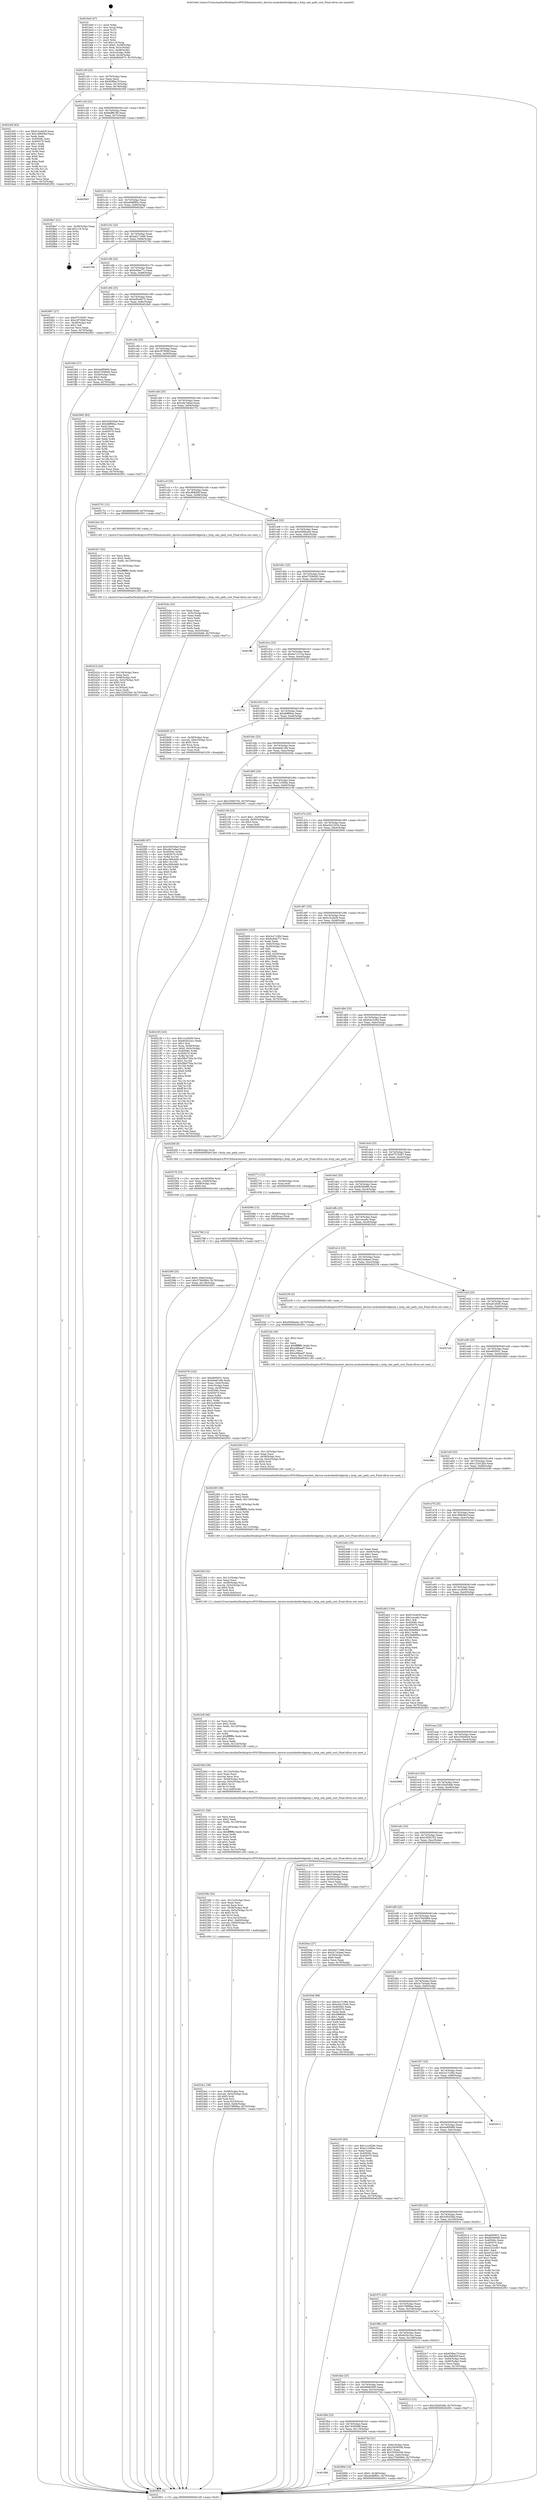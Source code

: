 digraph "0x401be0" {
  label = "0x401be0 (/mnt/c/Users/mathe/Desktop/tcc/POCII/binaries/extr_darwin-xnubsdnetbridgestp.c_bstp_calc_path_cost_Final-ollvm.out::main(0))"
  labelloc = "t"
  node[shape=record]

  Entry [label="",width=0.3,height=0.3,shape=circle,fillcolor=black,style=filled]
  "0x401c0f" [label="{
     0x401c0f [23]\l
     | [instrs]\l
     &nbsp;&nbsp;0x401c0f \<+3\>: mov -0x70(%rbp),%eax\l
     &nbsp;&nbsp;0x401c12 \<+2\>: mov %eax,%ecx\l
     &nbsp;&nbsp;0x401c14 \<+6\>: sub $0x83f9ec7f,%ecx\l
     &nbsp;&nbsp;0x401c1a \<+3\>: mov %eax,-0x74(%rbp)\l
     &nbsp;&nbsp;0x401c1d \<+3\>: mov %ecx,-0x78(%rbp)\l
     &nbsp;&nbsp;0x401c20 \<+6\>: je 000000000040245f \<main+0x87f\>\l
  }"]
  "0x40245f" [label="{
     0x40245f [83]\l
     | [instrs]\l
     &nbsp;&nbsp;0x40245f \<+5\>: mov $0xf15cdd39,%eax\l
     &nbsp;&nbsp;0x402464 \<+5\>: mov $0x189b09cf,%ecx\l
     &nbsp;&nbsp;0x402469 \<+2\>: xor %edx,%edx\l
     &nbsp;&nbsp;0x40246b \<+7\>: mov 0x40506c,%esi\l
     &nbsp;&nbsp;0x402472 \<+7\>: mov 0x405070,%edi\l
     &nbsp;&nbsp;0x402479 \<+3\>: sub $0x1,%edx\l
     &nbsp;&nbsp;0x40247c \<+3\>: mov %esi,%r8d\l
     &nbsp;&nbsp;0x40247f \<+3\>: add %edx,%r8d\l
     &nbsp;&nbsp;0x402482 \<+4\>: imul %r8d,%esi\l
     &nbsp;&nbsp;0x402486 \<+3\>: and $0x1,%esi\l
     &nbsp;&nbsp;0x402489 \<+3\>: cmp $0x0,%esi\l
     &nbsp;&nbsp;0x40248c \<+4\>: sete %r9b\l
     &nbsp;&nbsp;0x402490 \<+3\>: cmp $0xa,%edi\l
     &nbsp;&nbsp;0x402493 \<+4\>: setl %r10b\l
     &nbsp;&nbsp;0x402497 \<+3\>: mov %r9b,%r11b\l
     &nbsp;&nbsp;0x40249a \<+3\>: and %r10b,%r11b\l
     &nbsp;&nbsp;0x40249d \<+3\>: xor %r10b,%r9b\l
     &nbsp;&nbsp;0x4024a0 \<+3\>: or %r9b,%r11b\l
     &nbsp;&nbsp;0x4024a3 \<+4\>: test $0x1,%r11b\l
     &nbsp;&nbsp;0x4024a7 \<+3\>: cmovne %ecx,%eax\l
     &nbsp;&nbsp;0x4024aa \<+3\>: mov %eax,-0x70(%rbp)\l
     &nbsp;&nbsp;0x4024ad \<+5\>: jmp 0000000000402951 \<main+0xd71\>\l
  }"]
  "0x401c26" [label="{
     0x401c26 [22]\l
     | [instrs]\l
     &nbsp;&nbsp;0x401c26 \<+5\>: jmp 0000000000401c2b \<main+0x4b\>\l
     &nbsp;&nbsp;0x401c2b \<+3\>: mov -0x74(%rbp),%eax\l
     &nbsp;&nbsp;0x401c2e \<+5\>: sub $0x8aff619b,%eax\l
     &nbsp;&nbsp;0x401c33 \<+3\>: mov %eax,-0x7c(%rbp)\l
     &nbsp;&nbsp;0x401c36 \<+6\>: je 0000000000402945 \<main+0xd65\>\l
  }"]
  Exit [label="",width=0.3,height=0.3,shape=circle,fillcolor=black,style=filled,peripheries=2]
  "0x402945" [label="{
     0x402945\l
  }", style=dashed]
  "0x401c3c" [label="{
     0x401c3c [22]\l
     | [instrs]\l
     &nbsp;&nbsp;0x401c3c \<+5\>: jmp 0000000000401c41 \<main+0x61\>\l
     &nbsp;&nbsp;0x401c41 \<+3\>: mov -0x74(%rbp),%eax\l
     &nbsp;&nbsp;0x401c44 \<+5\>: sub $0xa0d6f85c,%eax\l
     &nbsp;&nbsp;0x401c49 \<+3\>: mov %eax,-0x80(%rbp)\l
     &nbsp;&nbsp;0x401c4c \<+6\>: je 00000000004028a7 \<main+0xcc7\>\l
  }"]
  "0x401fd6" [label="{
     0x401fd6\l
  }", style=dashed]
  "0x4028a7" [label="{
     0x4028a7 [21]\l
     | [instrs]\l
     &nbsp;&nbsp;0x4028a7 \<+3\>: mov -0x38(%rbp),%eax\l
     &nbsp;&nbsp;0x4028aa \<+7\>: add $0x118,%rsp\l
     &nbsp;&nbsp;0x4028b1 \<+1\>: pop %rbx\l
     &nbsp;&nbsp;0x4028b2 \<+2\>: pop %r12\l
     &nbsp;&nbsp;0x4028b4 \<+2\>: pop %r13\l
     &nbsp;&nbsp;0x4028b6 \<+2\>: pop %r14\l
     &nbsp;&nbsp;0x4028b8 \<+2\>: pop %r15\l
     &nbsp;&nbsp;0x4028ba \<+1\>: pop %rbp\l
     &nbsp;&nbsp;0x4028bb \<+1\>: ret\l
  }"]
  "0x401c52" [label="{
     0x401c52 [25]\l
     | [instrs]\l
     &nbsp;&nbsp;0x401c52 \<+5\>: jmp 0000000000401c57 \<main+0x77\>\l
     &nbsp;&nbsp;0x401c57 \<+3\>: mov -0x74(%rbp),%eax\l
     &nbsp;&nbsp;0x401c5a \<+5\>: sub $0xab271b66,%eax\l
     &nbsp;&nbsp;0x401c5f \<+6\>: mov %eax,-0x84(%rbp)\l
     &nbsp;&nbsp;0x401c65 \<+6\>: je 0000000000402794 \<main+0xbb4\>\l
  }"]
  "0x402894" [label="{
     0x402894 [19]\l
     | [instrs]\l
     &nbsp;&nbsp;0x402894 \<+7\>: movl $0x0,-0x38(%rbp)\l
     &nbsp;&nbsp;0x40289b \<+7\>: movl $0xa0d6f85c,-0x70(%rbp)\l
     &nbsp;&nbsp;0x4028a2 \<+5\>: jmp 0000000000402951 \<main+0xd71\>\l
  }"]
  "0x402794" [label="{
     0x402794\l
  }", style=dashed]
  "0x401c6b" [label="{
     0x401c6b [25]\l
     | [instrs]\l
     &nbsp;&nbsp;0x401c6b \<+5\>: jmp 0000000000401c70 \<main+0x90\>\l
     &nbsp;&nbsp;0x401c70 \<+3\>: mov -0x74(%rbp),%eax\l
     &nbsp;&nbsp;0x401c73 \<+5\>: sub $0xbc84e77c,%eax\l
     &nbsp;&nbsp;0x401c78 \<+6\>: mov %eax,-0x88(%rbp)\l
     &nbsp;&nbsp;0x401c7e \<+6\>: je 0000000000402667 \<main+0xa87\>\l
  }"]
  "0x402788" [label="{
     0x402788 [12]\l
     | [instrs]\l
     &nbsp;&nbsp;0x402788 \<+7\>: movl $0x7430958f,-0x70(%rbp)\l
     &nbsp;&nbsp;0x40278f \<+5\>: jmp 0000000000402951 \<main+0xd71\>\l
  }"]
  "0x402667" [label="{
     0x402667 [27]\l
     | [instrs]\l
     &nbsp;&nbsp;0x402667 \<+5\>: mov $0xf7576287,%eax\l
     &nbsp;&nbsp;0x40266c \<+5\>: mov $0xc5f7094f,%ecx\l
     &nbsp;&nbsp;0x402671 \<+3\>: mov -0x29(%rbp),%dl\l
     &nbsp;&nbsp;0x402674 \<+3\>: test $0x1,%dl\l
     &nbsp;&nbsp;0x402677 \<+3\>: cmovne %ecx,%eax\l
     &nbsp;&nbsp;0x40267a \<+3\>: mov %eax,-0x70(%rbp)\l
     &nbsp;&nbsp;0x40267d \<+5\>: jmp 0000000000402951 \<main+0xd71\>\l
  }"]
  "0x401c84" [label="{
     0x401c84 [25]\l
     | [instrs]\l
     &nbsp;&nbsp;0x401c84 \<+5\>: jmp 0000000000401c89 \<main+0xa9\>\l
     &nbsp;&nbsp;0x401c89 \<+3\>: mov -0x74(%rbp),%eax\l
     &nbsp;&nbsp;0x401c8c \<+5\>: sub $0xbd644675,%eax\l
     &nbsp;&nbsp;0x401c91 \<+6\>: mov %eax,-0x8c(%rbp)\l
     &nbsp;&nbsp;0x401c97 \<+6\>: je 0000000000401fe0 \<main+0x400\>\l
  }"]
  "0x401fbd" [label="{
     0x401fbd [25]\l
     | [instrs]\l
     &nbsp;&nbsp;0x401fbd \<+5\>: jmp 0000000000401fc2 \<main+0x3e2\>\l
     &nbsp;&nbsp;0x401fc2 \<+3\>: mov -0x74(%rbp),%eax\l
     &nbsp;&nbsp;0x401fc5 \<+5\>: sub $0x7430958f,%eax\l
     &nbsp;&nbsp;0x401fca \<+6\>: mov %eax,-0x110(%rbp)\l
     &nbsp;&nbsp;0x401fd0 \<+6\>: je 0000000000402894 \<main+0xcb4\>\l
  }"]
  "0x401fe0" [label="{
     0x401fe0 [27]\l
     | [instrs]\l
     &nbsp;&nbsp;0x401fe0 \<+5\>: mov $0x4e9f5866,%eax\l
     &nbsp;&nbsp;0x401fe5 \<+5\>: mov $0xd73580d5,%ecx\l
     &nbsp;&nbsp;0x401fea \<+3\>: mov -0x34(%rbp),%edx\l
     &nbsp;&nbsp;0x401fed \<+3\>: cmp $0x2,%edx\l
     &nbsp;&nbsp;0x401ff0 \<+3\>: cmovne %ecx,%eax\l
     &nbsp;&nbsp;0x401ff3 \<+3\>: mov %eax,-0x70(%rbp)\l
     &nbsp;&nbsp;0x401ff6 \<+5\>: jmp 0000000000402951 \<main+0xd71\>\l
  }"]
  "0x401c9d" [label="{
     0x401c9d [25]\l
     | [instrs]\l
     &nbsp;&nbsp;0x401c9d \<+5\>: jmp 0000000000401ca2 \<main+0xc2\>\l
     &nbsp;&nbsp;0x401ca2 \<+3\>: mov -0x74(%rbp),%eax\l
     &nbsp;&nbsp;0x401ca5 \<+5\>: sub $0xc5f7094f,%eax\l
     &nbsp;&nbsp;0x401caa \<+6\>: mov %eax,-0x90(%rbp)\l
     &nbsp;&nbsp;0x401cb0 \<+6\>: je 0000000000402682 \<main+0xaa2\>\l
  }"]
  "0x402951" [label="{
     0x402951 [5]\l
     | [instrs]\l
     &nbsp;&nbsp;0x402951 \<+5\>: jmp 0000000000401c0f \<main+0x2f\>\l
  }"]
  "0x401be0" [label="{
     0x401be0 [47]\l
     | [instrs]\l
     &nbsp;&nbsp;0x401be0 \<+1\>: push %rbp\l
     &nbsp;&nbsp;0x401be1 \<+3\>: mov %rsp,%rbp\l
     &nbsp;&nbsp;0x401be4 \<+2\>: push %r15\l
     &nbsp;&nbsp;0x401be6 \<+2\>: push %r14\l
     &nbsp;&nbsp;0x401be8 \<+2\>: push %r13\l
     &nbsp;&nbsp;0x401bea \<+2\>: push %r12\l
     &nbsp;&nbsp;0x401bec \<+1\>: push %rbx\l
     &nbsp;&nbsp;0x401bed \<+7\>: sub $0x118,%rsp\l
     &nbsp;&nbsp;0x401bf4 \<+7\>: movl $0x0,-0x38(%rbp)\l
     &nbsp;&nbsp;0x401bfb \<+3\>: mov %edi,-0x3c(%rbp)\l
     &nbsp;&nbsp;0x401bfe \<+4\>: mov %rsi,-0x48(%rbp)\l
     &nbsp;&nbsp;0x401c02 \<+3\>: mov -0x3c(%rbp),%edi\l
     &nbsp;&nbsp;0x401c05 \<+3\>: mov %edi,-0x34(%rbp)\l
     &nbsp;&nbsp;0x401c08 \<+7\>: movl $0xbd644675,-0x70(%rbp)\l
  }"]
  "0x40275d" [label="{
     0x40275d [31]\l
     | [instrs]\l
     &nbsp;&nbsp;0x40275d \<+3\>: mov -0x6c(%rbp),%eax\l
     &nbsp;&nbsp;0x402760 \<+5\>: sub $0x2593630b,%eax\l
     &nbsp;&nbsp;0x402765 \<+3\>: add $0x1,%eax\l
     &nbsp;&nbsp;0x402768 \<+5\>: add $0x2593630b,%eax\l
     &nbsp;&nbsp;0x40276d \<+3\>: mov %eax,-0x6c(%rbp)\l
     &nbsp;&nbsp;0x402770 \<+7\>: movl $0x37940994,-0x70(%rbp)\l
     &nbsp;&nbsp;0x402777 \<+5\>: jmp 0000000000402951 \<main+0xd71\>\l
  }"]
  "0x402682" [label="{
     0x402682 [83]\l
     | [instrs]\l
     &nbsp;&nbsp;0x402682 \<+5\>: mov $0x54932fad,%eax\l
     &nbsp;&nbsp;0x402687 \<+5\>: mov $0xdbff06ac,%ecx\l
     &nbsp;&nbsp;0x40268c \<+2\>: xor %edx,%edx\l
     &nbsp;&nbsp;0x40268e \<+7\>: mov 0x40506c,%esi\l
     &nbsp;&nbsp;0x402695 \<+7\>: mov 0x405070,%edi\l
     &nbsp;&nbsp;0x40269c \<+3\>: sub $0x1,%edx\l
     &nbsp;&nbsp;0x40269f \<+3\>: mov %esi,%r8d\l
     &nbsp;&nbsp;0x4026a2 \<+3\>: add %edx,%r8d\l
     &nbsp;&nbsp;0x4026a5 \<+4\>: imul %r8d,%esi\l
     &nbsp;&nbsp;0x4026a9 \<+3\>: and $0x1,%esi\l
     &nbsp;&nbsp;0x4026ac \<+3\>: cmp $0x0,%esi\l
     &nbsp;&nbsp;0x4026af \<+4\>: sete %r9b\l
     &nbsp;&nbsp;0x4026b3 \<+3\>: cmp $0xa,%edi\l
     &nbsp;&nbsp;0x4026b6 \<+4\>: setl %r10b\l
     &nbsp;&nbsp;0x4026ba \<+3\>: mov %r9b,%r11b\l
     &nbsp;&nbsp;0x4026bd \<+3\>: and %r10b,%r11b\l
     &nbsp;&nbsp;0x4026c0 \<+3\>: xor %r10b,%r9b\l
     &nbsp;&nbsp;0x4026c3 \<+3\>: or %r9b,%r11b\l
     &nbsp;&nbsp;0x4026c6 \<+4\>: test $0x1,%r11b\l
     &nbsp;&nbsp;0x4026ca \<+3\>: cmovne %ecx,%eax\l
     &nbsp;&nbsp;0x4026cd \<+3\>: mov %eax,-0x70(%rbp)\l
     &nbsp;&nbsp;0x4026d0 \<+5\>: jmp 0000000000402951 \<main+0xd71\>\l
  }"]
  "0x401cb6" [label="{
     0x401cb6 [25]\l
     | [instrs]\l
     &nbsp;&nbsp;0x401cb6 \<+5\>: jmp 0000000000401cbb \<main+0xdb\>\l
     &nbsp;&nbsp;0x401cbb \<+3\>: mov -0x74(%rbp),%eax\l
     &nbsp;&nbsp;0x401cbe \<+5\>: sub $0xc6e7a6ad,%eax\l
     &nbsp;&nbsp;0x401cc3 \<+6\>: mov %eax,-0x94(%rbp)\l
     &nbsp;&nbsp;0x401cc9 \<+6\>: je 0000000000402751 \<main+0xb71\>\l
  }"]
  "0x4026f0" [label="{
     0x4026f0 [97]\l
     | [instrs]\l
     &nbsp;&nbsp;0x4026f0 \<+5\>: mov $0x54932fad,%edx\l
     &nbsp;&nbsp;0x4026f5 \<+5\>: mov $0xc6e7a6ad,%esi\l
     &nbsp;&nbsp;0x4026fa \<+8\>: mov 0x40506c,%r8d\l
     &nbsp;&nbsp;0x402702 \<+8\>: mov 0x405070,%r9d\l
     &nbsp;&nbsp;0x40270a \<+3\>: mov %r8d,%r10d\l
     &nbsp;&nbsp;0x40270d \<+7\>: sub $0xc380cb60,%r10d\l
     &nbsp;&nbsp;0x402714 \<+4\>: sub $0x1,%r10d\l
     &nbsp;&nbsp;0x402718 \<+7\>: add $0xc380cb60,%r10d\l
     &nbsp;&nbsp;0x40271f \<+4\>: imul %r10d,%r8d\l
     &nbsp;&nbsp;0x402723 \<+4\>: and $0x1,%r8d\l
     &nbsp;&nbsp;0x402727 \<+4\>: cmp $0x0,%r8d\l
     &nbsp;&nbsp;0x40272b \<+4\>: sete %r11b\l
     &nbsp;&nbsp;0x40272f \<+4\>: cmp $0xa,%r9d\l
     &nbsp;&nbsp;0x402733 \<+3\>: setl %bl\l
     &nbsp;&nbsp;0x402736 \<+3\>: mov %r11b,%r14b\l
     &nbsp;&nbsp;0x402739 \<+3\>: and %bl,%r14b\l
     &nbsp;&nbsp;0x40273c \<+3\>: xor %bl,%r11b\l
     &nbsp;&nbsp;0x40273f \<+3\>: or %r11b,%r14b\l
     &nbsp;&nbsp;0x402742 \<+4\>: test $0x1,%r14b\l
     &nbsp;&nbsp;0x402746 \<+3\>: cmovne %esi,%edx\l
     &nbsp;&nbsp;0x402749 \<+3\>: mov %edx,-0x70(%rbp)\l
     &nbsp;&nbsp;0x40274c \<+5\>: jmp 0000000000402951 \<main+0xd71\>\l
  }"]
  "0x402751" [label="{
     0x402751 [12]\l
     | [instrs]\l
     &nbsp;&nbsp;0x402751 \<+7\>: movl $0x68d9cb95,-0x70(%rbp)\l
     &nbsp;&nbsp;0x402758 \<+5\>: jmp 0000000000402951 \<main+0xd71\>\l
  }"]
  "0x401ccf" [label="{
     0x401ccf [25]\l
     | [instrs]\l
     &nbsp;&nbsp;0x401ccf \<+5\>: jmp 0000000000401cd4 \<main+0xf4\>\l
     &nbsp;&nbsp;0x401cd4 \<+3\>: mov -0x74(%rbp),%eax\l
     &nbsp;&nbsp;0x401cd7 \<+5\>: sub $0xcfbfb85f,%eax\l
     &nbsp;&nbsp;0x401cdc \<+6\>: mov %eax,-0x98(%rbp)\l
     &nbsp;&nbsp;0x401ce2 \<+6\>: je 00000000004023e2 \<main+0x802\>\l
  }"]
  "0x40258f" [label="{
     0x40258f [25]\l
     | [instrs]\l
     &nbsp;&nbsp;0x40258f \<+7\>: movl $0x0,-0x6c(%rbp)\l
     &nbsp;&nbsp;0x402596 \<+7\>: movl $0x37940994,-0x70(%rbp)\l
     &nbsp;&nbsp;0x40259d \<+6\>: mov %eax,-0x138(%rbp)\l
     &nbsp;&nbsp;0x4025a3 \<+5\>: jmp 0000000000402951 \<main+0xd71\>\l
  }"]
  "0x4023e2" [label="{
     0x4023e2 [5]\l
     | [instrs]\l
     &nbsp;&nbsp;0x4023e2 \<+5\>: call 0000000000401160 \<next_i\>\l
     | [calls]\l
     &nbsp;&nbsp;0x401160 \{1\} (/mnt/c/Users/mathe/Desktop/tcc/POCII/binaries/extr_darwin-xnubsdnetbridgestp.c_bstp_calc_path_cost_Final-ollvm.out::next_i)\l
  }"]
  "0x401ce8" [label="{
     0x401ce8 [25]\l
     | [instrs]\l
     &nbsp;&nbsp;0x401ce8 \<+5\>: jmp 0000000000401ced \<main+0x10d\>\l
     &nbsp;&nbsp;0x401ced \<+3\>: mov -0x74(%rbp),%eax\l
     &nbsp;&nbsp;0x401cf0 \<+5\>: sub $0xd566ba4d,%eax\l
     &nbsp;&nbsp;0x401cf5 \<+6\>: mov %eax,-0x9c(%rbp)\l
     &nbsp;&nbsp;0x401cfb \<+6\>: je 000000000040254e \<main+0x96e\>\l
  }"]
  "0x402578" [label="{
     0x402578 [23]\l
     | [instrs]\l
     &nbsp;&nbsp;0x402578 \<+10\>: movabs $0x4030b6,%rdi\l
     &nbsp;&nbsp;0x402582 \<+3\>: mov %eax,-0x68(%rbp)\l
     &nbsp;&nbsp;0x402585 \<+3\>: mov -0x68(%rbp),%esi\l
     &nbsp;&nbsp;0x402588 \<+2\>: mov $0x0,%al\l
     &nbsp;&nbsp;0x40258a \<+5\>: call 0000000000401040 \<printf@plt\>\l
     | [calls]\l
     &nbsp;&nbsp;0x401040 \{1\} (unknown)\l
  }"]
  "0x40254e" [label="{
     0x40254e [33]\l
     | [instrs]\l
     &nbsp;&nbsp;0x40254e \<+2\>: xor %eax,%eax\l
     &nbsp;&nbsp;0x402550 \<+3\>: mov -0x5c(%rbp),%ecx\l
     &nbsp;&nbsp;0x402553 \<+2\>: mov %eax,%edx\l
     &nbsp;&nbsp;0x402555 \<+2\>: sub %ecx,%edx\l
     &nbsp;&nbsp;0x402557 \<+2\>: mov %eax,%ecx\l
     &nbsp;&nbsp;0x402559 \<+3\>: sub $0x1,%ecx\l
     &nbsp;&nbsp;0x40255c \<+2\>: add %ecx,%edx\l
     &nbsp;&nbsp;0x40255e \<+2\>: sub %edx,%eax\l
     &nbsp;&nbsp;0x402560 \<+3\>: mov %eax,-0x5c(%rbp)\l
     &nbsp;&nbsp;0x402563 \<+7\>: movl $0x32bd5ddb,-0x70(%rbp)\l
     &nbsp;&nbsp;0x40256a \<+5\>: jmp 0000000000402951 \<main+0xd71\>\l
  }"]
  "0x401d01" [label="{
     0x401d01 [25]\l
     | [instrs]\l
     &nbsp;&nbsp;0x401d01 \<+5\>: jmp 0000000000401d06 \<main+0x126\>\l
     &nbsp;&nbsp;0x401d06 \<+3\>: mov -0x74(%rbp),%eax\l
     &nbsp;&nbsp;0x401d09 \<+5\>: sub $0xd73580d5,%eax\l
     &nbsp;&nbsp;0x401d0e \<+6\>: mov %eax,-0xa0(%rbp)\l
     &nbsp;&nbsp;0x401d14 \<+6\>: je 0000000000401ffb \<main+0x41b\>\l
  }"]
  "0x40241b" [label="{
     0x40241b [43]\l
     | [instrs]\l
     &nbsp;&nbsp;0x40241b \<+6\>: mov -0x134(%rbp),%ecx\l
     &nbsp;&nbsp;0x402421 \<+3\>: imul %eax,%ecx\l
     &nbsp;&nbsp;0x402424 \<+4\>: mov -0x58(%rbp),%r8\l
     &nbsp;&nbsp;0x402428 \<+4\>: movslq -0x5c(%rbp),%r9\l
     &nbsp;&nbsp;0x40242c \<+4\>: shl $0x5,%r9\l
     &nbsp;&nbsp;0x402430 \<+3\>: add %r9,%r8\l
     &nbsp;&nbsp;0x402433 \<+4\>: mov 0x18(%r8),%r8\l
     &nbsp;&nbsp;0x402437 \<+3\>: mov %ecx,(%r8)\l
     &nbsp;&nbsp;0x40243a \<+7\>: movl $0x122022b0,-0x70(%rbp)\l
     &nbsp;&nbsp;0x402441 \<+5\>: jmp 0000000000402951 \<main+0xd71\>\l
  }"]
  "0x401ffb" [label="{
     0x401ffb\l
  }", style=dashed]
  "0x401d1a" [label="{
     0x401d1a [25]\l
     | [instrs]\l
     &nbsp;&nbsp;0x401d1a \<+5\>: jmp 0000000000401d1f \<main+0x13f\>\l
     &nbsp;&nbsp;0x401d1f \<+3\>: mov -0x74(%rbp),%eax\l
     &nbsp;&nbsp;0x401d22 \<+5\>: sub $0xda71313a,%eax\l
     &nbsp;&nbsp;0x401d27 \<+6\>: mov %eax,-0xa4(%rbp)\l
     &nbsp;&nbsp;0x401d2d \<+6\>: je 00000000004027f3 \<main+0xc13\>\l
  }"]
  "0x4023e7" [label="{
     0x4023e7 [52]\l
     | [instrs]\l
     &nbsp;&nbsp;0x4023e7 \<+2\>: xor %ecx,%ecx\l
     &nbsp;&nbsp;0x4023e9 \<+5\>: mov $0x2,%edx\l
     &nbsp;&nbsp;0x4023ee \<+6\>: mov %edx,-0x130(%rbp)\l
     &nbsp;&nbsp;0x4023f4 \<+1\>: cltd\l
     &nbsp;&nbsp;0x4023f5 \<+6\>: mov -0x130(%rbp),%esi\l
     &nbsp;&nbsp;0x4023fb \<+2\>: idiv %esi\l
     &nbsp;&nbsp;0x4023fd \<+6\>: imul $0xfffffffe,%edx,%edx\l
     &nbsp;&nbsp;0x402403 \<+2\>: mov %ecx,%edi\l
     &nbsp;&nbsp;0x402405 \<+2\>: sub %edx,%edi\l
     &nbsp;&nbsp;0x402407 \<+2\>: mov %ecx,%edx\l
     &nbsp;&nbsp;0x402409 \<+3\>: sub $0x1,%edx\l
     &nbsp;&nbsp;0x40240c \<+2\>: add %edx,%edi\l
     &nbsp;&nbsp;0x40240e \<+2\>: sub %edi,%ecx\l
     &nbsp;&nbsp;0x402410 \<+6\>: mov %ecx,-0x134(%rbp)\l
     &nbsp;&nbsp;0x402416 \<+5\>: call 0000000000401160 \<next_i\>\l
     | [calls]\l
     &nbsp;&nbsp;0x401160 \{1\} (/mnt/c/Users/mathe/Desktop/tcc/POCII/binaries/extr_darwin-xnubsdnetbridgestp.c_bstp_calc_path_cost_Final-ollvm.out::next_i)\l
  }"]
  "0x4027f3" [label="{
     0x4027f3\l
  }", style=dashed]
  "0x401d33" [label="{
     0x401d33 [25]\l
     | [instrs]\l
     &nbsp;&nbsp;0x401d33 \<+5\>: jmp 0000000000401d38 \<main+0x158\>\l
     &nbsp;&nbsp;0x401d38 \<+3\>: mov -0x74(%rbp),%eax\l
     &nbsp;&nbsp;0x401d3b \<+5\>: sub $0xdbff06ac,%eax\l
     &nbsp;&nbsp;0x401d40 \<+6\>: mov %eax,-0xa8(%rbp)\l
     &nbsp;&nbsp;0x401d46 \<+6\>: je 00000000004026d5 \<main+0xaf5\>\l
  }"]
  "0x4023a1" [label="{
     0x4023a1 [38]\l
     | [instrs]\l
     &nbsp;&nbsp;0x4023a1 \<+4\>: mov -0x58(%rbp),%rsi\l
     &nbsp;&nbsp;0x4023a5 \<+4\>: movslq -0x5c(%rbp),%rdi\l
     &nbsp;&nbsp;0x4023a9 \<+4\>: shl $0x5,%rdi\l
     &nbsp;&nbsp;0x4023ad \<+3\>: add %rdi,%rsi\l
     &nbsp;&nbsp;0x4023b0 \<+4\>: mov %rax,0x18(%rsi)\l
     &nbsp;&nbsp;0x4023b4 \<+7\>: movl $0x0,-0x64(%rbp)\l
     &nbsp;&nbsp;0x4023bb \<+7\>: movl $0x578f99ba,-0x70(%rbp)\l
     &nbsp;&nbsp;0x4023c2 \<+5\>: jmp 0000000000402951 \<main+0xd71\>\l
  }"]
  "0x4026d5" [label="{
     0x4026d5 [27]\l
     | [instrs]\l
     &nbsp;&nbsp;0x4026d5 \<+4\>: mov -0x58(%rbp),%rax\l
     &nbsp;&nbsp;0x4026d9 \<+4\>: movslq -0x6c(%rbp),%rcx\l
     &nbsp;&nbsp;0x4026dd \<+4\>: shl $0x5,%rcx\l
     &nbsp;&nbsp;0x4026e1 \<+3\>: add %rcx,%rax\l
     &nbsp;&nbsp;0x4026e4 \<+4\>: mov 0x18(%rax),%rax\l
     &nbsp;&nbsp;0x4026e8 \<+3\>: mov %rax,%rdi\l
     &nbsp;&nbsp;0x4026eb \<+5\>: call 0000000000401030 \<free@plt\>\l
     | [calls]\l
     &nbsp;&nbsp;0x401030 \{1\} (unknown)\l
  }"]
  "0x401d4c" [label="{
     0x401d4c [25]\l
     | [instrs]\l
     &nbsp;&nbsp;0x401d4c \<+5\>: jmp 0000000000401d51 \<main+0x171\>\l
     &nbsp;&nbsp;0x401d51 \<+3\>: mov -0x74(%rbp),%eax\l
     &nbsp;&nbsp;0x401d54 \<+5\>: sub $0xdeb814fe,%eax\l
     &nbsp;&nbsp;0x401d59 \<+6\>: mov %eax,-0xac(%rbp)\l
     &nbsp;&nbsp;0x401d5f \<+6\>: je 00000000004020de \<main+0x4fe\>\l
  }"]
  "0x40236b" [label="{
     0x40236b [54]\l
     | [instrs]\l
     &nbsp;&nbsp;0x40236b \<+6\>: mov -0x12c(%rbp),%ecx\l
     &nbsp;&nbsp;0x402371 \<+3\>: imul %eax,%ecx\l
     &nbsp;&nbsp;0x402374 \<+3\>: movslq %ecx,%rsi\l
     &nbsp;&nbsp;0x402377 \<+4\>: mov -0x58(%rbp),%rdi\l
     &nbsp;&nbsp;0x40237b \<+4\>: movslq -0x5c(%rbp),%r10\l
     &nbsp;&nbsp;0x40237f \<+4\>: shl $0x5,%r10\l
     &nbsp;&nbsp;0x402383 \<+3\>: add %r10,%rdi\l
     &nbsp;&nbsp;0x402386 \<+4\>: mov %rsi,0x10(%rdi)\l
     &nbsp;&nbsp;0x40238a \<+7\>: movl $0x1,-0x60(%rbp)\l
     &nbsp;&nbsp;0x402391 \<+4\>: movslq -0x60(%rbp),%rsi\l
     &nbsp;&nbsp;0x402395 \<+4\>: shl $0x2,%rsi\l
     &nbsp;&nbsp;0x402399 \<+3\>: mov %rsi,%rdi\l
     &nbsp;&nbsp;0x40239c \<+5\>: call 0000000000401050 \<malloc@plt\>\l
     | [calls]\l
     &nbsp;&nbsp;0x401050 \{1\} (unknown)\l
  }"]
  "0x4020de" [label="{
     0x4020de [12]\l
     | [instrs]\l
     &nbsp;&nbsp;0x4020de \<+7\>: movl $0x33092762,-0x70(%rbp)\l
     &nbsp;&nbsp;0x4020e5 \<+5\>: jmp 0000000000402951 \<main+0xd71\>\l
  }"]
  "0x401d65" [label="{
     0x401d65 [25]\l
     | [instrs]\l
     &nbsp;&nbsp;0x401d65 \<+5\>: jmp 0000000000401d6a \<main+0x18a\>\l
     &nbsp;&nbsp;0x401d6a \<+3\>: mov -0x74(%rbp),%eax\l
     &nbsp;&nbsp;0x401d6d \<+5\>: sub $0xe1100f4e,%eax\l
     &nbsp;&nbsp;0x401d72 \<+6\>: mov %eax,-0xb0(%rbp)\l
     &nbsp;&nbsp;0x401d78 \<+6\>: je 0000000000402158 \<main+0x578\>\l
  }"]
  "0x402331" [label="{
     0x402331 [58]\l
     | [instrs]\l
     &nbsp;&nbsp;0x402331 \<+2\>: xor %ecx,%ecx\l
     &nbsp;&nbsp;0x402333 \<+5\>: mov $0x2,%edx\l
     &nbsp;&nbsp;0x402338 \<+6\>: mov %edx,-0x128(%rbp)\l
     &nbsp;&nbsp;0x40233e \<+1\>: cltd\l
     &nbsp;&nbsp;0x40233f \<+7\>: mov -0x128(%rbp),%r8d\l
     &nbsp;&nbsp;0x402346 \<+3\>: idiv %r8d\l
     &nbsp;&nbsp;0x402349 \<+6\>: imul $0xfffffffe,%edx,%edx\l
     &nbsp;&nbsp;0x40234f \<+3\>: mov %ecx,%r9d\l
     &nbsp;&nbsp;0x402352 \<+3\>: sub %edx,%r9d\l
     &nbsp;&nbsp;0x402355 \<+2\>: mov %ecx,%edx\l
     &nbsp;&nbsp;0x402357 \<+3\>: sub $0x1,%edx\l
     &nbsp;&nbsp;0x40235a \<+3\>: add %edx,%r9d\l
     &nbsp;&nbsp;0x40235d \<+3\>: sub %r9d,%ecx\l
     &nbsp;&nbsp;0x402360 \<+6\>: mov %ecx,-0x12c(%rbp)\l
     &nbsp;&nbsp;0x402366 \<+5\>: call 0000000000401160 \<next_i\>\l
     | [calls]\l
     &nbsp;&nbsp;0x401160 \{1\} (/mnt/c/Users/mathe/Desktop/tcc/POCII/binaries/extr_darwin-xnubsdnetbridgestp.c_bstp_calc_path_cost_Final-ollvm.out::next_i)\l
  }"]
  "0x402158" [label="{
     0x402158 [23]\l
     | [instrs]\l
     &nbsp;&nbsp;0x402158 \<+7\>: movl $0x1,-0x50(%rbp)\l
     &nbsp;&nbsp;0x40215f \<+4\>: movslq -0x50(%rbp),%rax\l
     &nbsp;&nbsp;0x402163 \<+4\>: shl $0x5,%rax\l
     &nbsp;&nbsp;0x402167 \<+3\>: mov %rax,%rdi\l
     &nbsp;&nbsp;0x40216a \<+5\>: call 0000000000401050 \<malloc@plt\>\l
     | [calls]\l
     &nbsp;&nbsp;0x401050 \{1\} (unknown)\l
  }"]
  "0x401d7e" [label="{
     0x401d7e [25]\l
     | [instrs]\l
     &nbsp;&nbsp;0x401d7e \<+5\>: jmp 0000000000401d83 \<main+0x1a3\>\l
     &nbsp;&nbsp;0x401d83 \<+3\>: mov -0x74(%rbp),%eax\l
     &nbsp;&nbsp;0x401d86 \<+5\>: sub $0xe5d12034,%eax\l
     &nbsp;&nbsp;0x401d8b \<+6\>: mov %eax,-0xb4(%rbp)\l
     &nbsp;&nbsp;0x401d91 \<+6\>: je 0000000000402600 \<main+0xa20\>\l
  }"]
  "0x40230d" [label="{
     0x40230d [36]\l
     | [instrs]\l
     &nbsp;&nbsp;0x40230d \<+6\>: mov -0x124(%rbp),%ecx\l
     &nbsp;&nbsp;0x402313 \<+3\>: imul %eax,%ecx\l
     &nbsp;&nbsp;0x402316 \<+3\>: movslq %ecx,%rsi\l
     &nbsp;&nbsp;0x402319 \<+4\>: mov -0x58(%rbp),%rdi\l
     &nbsp;&nbsp;0x40231d \<+4\>: movslq -0x5c(%rbp),%r10\l
     &nbsp;&nbsp;0x402321 \<+4\>: shl $0x5,%r10\l
     &nbsp;&nbsp;0x402325 \<+3\>: add %r10,%rdi\l
     &nbsp;&nbsp;0x402328 \<+4\>: mov %rsi,0x8(%rdi)\l
     &nbsp;&nbsp;0x40232c \<+5\>: call 0000000000401160 \<next_i\>\l
     | [calls]\l
     &nbsp;&nbsp;0x401160 \{1\} (/mnt/c/Users/mathe/Desktop/tcc/POCII/binaries/extr_darwin-xnubsdnetbridgestp.c_bstp_calc_path_cost_Final-ollvm.out::next_i)\l
  }"]
  "0x402600" [label="{
     0x402600 [103]\l
     | [instrs]\l
     &nbsp;&nbsp;0x402600 \<+5\>: mov $0x3cc7c384,%eax\l
     &nbsp;&nbsp;0x402605 \<+5\>: mov $0xbc84e77c,%ecx\l
     &nbsp;&nbsp;0x40260a \<+2\>: xor %edx,%edx\l
     &nbsp;&nbsp;0x40260c \<+3\>: mov -0x6c(%rbp),%esi\l
     &nbsp;&nbsp;0x40260f \<+3\>: cmp -0x50(%rbp),%esi\l
     &nbsp;&nbsp;0x402612 \<+4\>: setl %dil\l
     &nbsp;&nbsp;0x402616 \<+4\>: and $0x1,%dil\l
     &nbsp;&nbsp;0x40261a \<+4\>: mov %dil,-0x29(%rbp)\l
     &nbsp;&nbsp;0x40261e \<+7\>: mov 0x40506c,%esi\l
     &nbsp;&nbsp;0x402625 \<+8\>: mov 0x405070,%r8d\l
     &nbsp;&nbsp;0x40262d \<+3\>: sub $0x1,%edx\l
     &nbsp;&nbsp;0x402630 \<+3\>: mov %esi,%r9d\l
     &nbsp;&nbsp;0x402633 \<+3\>: add %edx,%r9d\l
     &nbsp;&nbsp;0x402636 \<+4\>: imul %r9d,%esi\l
     &nbsp;&nbsp;0x40263a \<+3\>: and $0x1,%esi\l
     &nbsp;&nbsp;0x40263d \<+3\>: cmp $0x0,%esi\l
     &nbsp;&nbsp;0x402640 \<+4\>: sete %dil\l
     &nbsp;&nbsp;0x402644 \<+4\>: cmp $0xa,%r8d\l
     &nbsp;&nbsp;0x402648 \<+4\>: setl %r10b\l
     &nbsp;&nbsp;0x40264c \<+3\>: mov %dil,%r11b\l
     &nbsp;&nbsp;0x40264f \<+3\>: and %r10b,%r11b\l
     &nbsp;&nbsp;0x402652 \<+3\>: xor %r10b,%dil\l
     &nbsp;&nbsp;0x402655 \<+3\>: or %dil,%r11b\l
     &nbsp;&nbsp;0x402658 \<+4\>: test $0x1,%r11b\l
     &nbsp;&nbsp;0x40265c \<+3\>: cmovne %ecx,%eax\l
     &nbsp;&nbsp;0x40265f \<+3\>: mov %eax,-0x70(%rbp)\l
     &nbsp;&nbsp;0x402662 \<+5\>: jmp 0000000000402951 \<main+0xd71\>\l
  }"]
  "0x401d97" [label="{
     0x401d97 [25]\l
     | [instrs]\l
     &nbsp;&nbsp;0x401d97 \<+5\>: jmp 0000000000401d9c \<main+0x1bc\>\l
     &nbsp;&nbsp;0x401d9c \<+3\>: mov -0x74(%rbp),%eax\l
     &nbsp;&nbsp;0x401d9f \<+5\>: sub $0xf15cdd39,%eax\l
     &nbsp;&nbsp;0x401da4 \<+6\>: mov %eax,-0xb8(%rbp)\l
     &nbsp;&nbsp;0x401daa \<+6\>: je 0000000000402906 \<main+0xd26\>\l
  }"]
  "0x4022df" [label="{
     0x4022df [46]\l
     | [instrs]\l
     &nbsp;&nbsp;0x4022df \<+2\>: xor %ecx,%ecx\l
     &nbsp;&nbsp;0x4022e1 \<+5\>: mov $0x2,%edx\l
     &nbsp;&nbsp;0x4022e6 \<+6\>: mov %edx,-0x120(%rbp)\l
     &nbsp;&nbsp;0x4022ec \<+1\>: cltd\l
     &nbsp;&nbsp;0x4022ed \<+7\>: mov -0x120(%rbp),%r8d\l
     &nbsp;&nbsp;0x4022f4 \<+3\>: idiv %r8d\l
     &nbsp;&nbsp;0x4022f7 \<+6\>: imul $0xfffffffe,%edx,%edx\l
     &nbsp;&nbsp;0x4022fd \<+3\>: sub $0x1,%ecx\l
     &nbsp;&nbsp;0x402300 \<+2\>: sub %ecx,%edx\l
     &nbsp;&nbsp;0x402302 \<+6\>: mov %edx,-0x124(%rbp)\l
     &nbsp;&nbsp;0x402308 \<+5\>: call 0000000000401160 \<next_i\>\l
     | [calls]\l
     &nbsp;&nbsp;0x401160 \{1\} (/mnt/c/Users/mathe/Desktop/tcc/POCII/binaries/extr_darwin-xnubsdnetbridgestp.c_bstp_calc_path_cost_Final-ollvm.out::next_i)\l
  }"]
  "0x402906" [label="{
     0x402906\l
  }", style=dashed]
  "0x401db0" [label="{
     0x401db0 [25]\l
     | [instrs]\l
     &nbsp;&nbsp;0x401db0 \<+5\>: jmp 0000000000401db5 \<main+0x1d5\>\l
     &nbsp;&nbsp;0x401db5 \<+3\>: mov -0x74(%rbp),%eax\l
     &nbsp;&nbsp;0x401db8 \<+5\>: sub $0xf24c526d,%eax\l
     &nbsp;&nbsp;0x401dbd \<+6\>: mov %eax,-0xbc(%rbp)\l
     &nbsp;&nbsp;0x401dc3 \<+6\>: je 000000000040256f \<main+0x98f\>\l
  }"]
  "0x4022bf" [label="{
     0x4022bf [32]\l
     | [instrs]\l
     &nbsp;&nbsp;0x4022bf \<+6\>: mov -0x11c(%rbp),%ecx\l
     &nbsp;&nbsp;0x4022c5 \<+3\>: imul %eax,%ecx\l
     &nbsp;&nbsp;0x4022c8 \<+4\>: mov -0x58(%rbp),%rsi\l
     &nbsp;&nbsp;0x4022cc \<+4\>: movslq -0x5c(%rbp),%rdi\l
     &nbsp;&nbsp;0x4022d0 \<+4\>: shl $0x5,%rdi\l
     &nbsp;&nbsp;0x4022d4 \<+3\>: add %rdi,%rsi\l
     &nbsp;&nbsp;0x4022d7 \<+3\>: mov %ecx,0x4(%rsi)\l
     &nbsp;&nbsp;0x4022da \<+5\>: call 0000000000401160 \<next_i\>\l
     | [calls]\l
     &nbsp;&nbsp;0x401160 \{1\} (/mnt/c/Users/mathe/Desktop/tcc/POCII/binaries/extr_darwin-xnubsdnetbridgestp.c_bstp_calc_path_cost_Final-ollvm.out::next_i)\l
  }"]
  "0x40256f" [label="{
     0x40256f [9]\l
     | [instrs]\l
     &nbsp;&nbsp;0x40256f \<+4\>: mov -0x58(%rbp),%rdi\l
     &nbsp;&nbsp;0x402573 \<+5\>: call 00000000004013b0 \<bstp_calc_path_cost\>\l
     | [calls]\l
     &nbsp;&nbsp;0x4013b0 \{1\} (/mnt/c/Users/mathe/Desktop/tcc/POCII/binaries/extr_darwin-xnubsdnetbridgestp.c_bstp_calc_path_cost_Final-ollvm.out::bstp_calc_path_cost)\l
  }"]
  "0x401dc9" [label="{
     0x401dc9 [25]\l
     | [instrs]\l
     &nbsp;&nbsp;0x401dc9 \<+5\>: jmp 0000000000401dce \<main+0x1ee\>\l
     &nbsp;&nbsp;0x401dce \<+3\>: mov -0x74(%rbp),%eax\l
     &nbsp;&nbsp;0x401dd1 \<+5\>: sub $0xf7576287,%eax\l
     &nbsp;&nbsp;0x401dd6 \<+6\>: mov %eax,-0xc0(%rbp)\l
     &nbsp;&nbsp;0x401ddc \<+6\>: je 000000000040277c \<main+0xb9c\>\l
  }"]
  "0x402285" [label="{
     0x402285 [58]\l
     | [instrs]\l
     &nbsp;&nbsp;0x402285 \<+2\>: xor %ecx,%ecx\l
     &nbsp;&nbsp;0x402287 \<+5\>: mov $0x2,%edx\l
     &nbsp;&nbsp;0x40228c \<+6\>: mov %edx,-0x118(%rbp)\l
     &nbsp;&nbsp;0x402292 \<+1\>: cltd\l
     &nbsp;&nbsp;0x402293 \<+7\>: mov -0x118(%rbp),%r8d\l
     &nbsp;&nbsp;0x40229a \<+3\>: idiv %r8d\l
     &nbsp;&nbsp;0x40229d \<+6\>: imul $0xfffffffe,%edx,%edx\l
     &nbsp;&nbsp;0x4022a3 \<+3\>: mov %ecx,%r9d\l
     &nbsp;&nbsp;0x4022a6 \<+3\>: sub %edx,%r9d\l
     &nbsp;&nbsp;0x4022a9 \<+2\>: mov %ecx,%edx\l
     &nbsp;&nbsp;0x4022ab \<+3\>: sub $0x1,%edx\l
     &nbsp;&nbsp;0x4022ae \<+3\>: add %edx,%r9d\l
     &nbsp;&nbsp;0x4022b1 \<+3\>: sub %r9d,%ecx\l
     &nbsp;&nbsp;0x4022b4 \<+6\>: mov %ecx,-0x11c(%rbp)\l
     &nbsp;&nbsp;0x4022ba \<+5\>: call 0000000000401160 \<next_i\>\l
     | [calls]\l
     &nbsp;&nbsp;0x401160 \{1\} (/mnt/c/Users/mathe/Desktop/tcc/POCII/binaries/extr_darwin-xnubsdnetbridgestp.c_bstp_calc_path_cost_Final-ollvm.out::next_i)\l
  }"]
  "0x40277c" [label="{
     0x40277c [12]\l
     | [instrs]\l
     &nbsp;&nbsp;0x40277c \<+4\>: mov -0x58(%rbp),%rax\l
     &nbsp;&nbsp;0x402780 \<+3\>: mov %rax,%rdi\l
     &nbsp;&nbsp;0x402783 \<+5\>: call 0000000000401030 \<free@plt\>\l
     | [calls]\l
     &nbsp;&nbsp;0x401030 \{1\} (unknown)\l
  }"]
  "0x401de2" [label="{
     0x401de2 [25]\l
     | [instrs]\l
     &nbsp;&nbsp;0x401de2 \<+5\>: jmp 0000000000401de7 \<main+0x207\>\l
     &nbsp;&nbsp;0x401de7 \<+3\>: mov -0x74(%rbp),%eax\l
     &nbsp;&nbsp;0x401dea \<+5\>: sub $0xfb594fd6,%eax\l
     &nbsp;&nbsp;0x401def \<+6\>: mov %eax,-0xc4(%rbp)\l
     &nbsp;&nbsp;0x401df5 \<+6\>: je 000000000040206b \<main+0x48b\>\l
  }"]
  "0x402266" [label="{
     0x402266 [31]\l
     | [instrs]\l
     &nbsp;&nbsp;0x402266 \<+6\>: mov -0x114(%rbp),%ecx\l
     &nbsp;&nbsp;0x40226c \<+3\>: imul %eax,%ecx\l
     &nbsp;&nbsp;0x40226f \<+4\>: mov -0x58(%rbp),%rsi\l
     &nbsp;&nbsp;0x402273 \<+4\>: movslq -0x5c(%rbp),%rdi\l
     &nbsp;&nbsp;0x402277 \<+4\>: shl $0x5,%rdi\l
     &nbsp;&nbsp;0x40227b \<+3\>: add %rdi,%rsi\l
     &nbsp;&nbsp;0x40227e \<+2\>: mov %ecx,(%rsi)\l
     &nbsp;&nbsp;0x402280 \<+5\>: call 0000000000401160 \<next_i\>\l
     | [calls]\l
     &nbsp;&nbsp;0x401160 \{1\} (/mnt/c/Users/mathe/Desktop/tcc/POCII/binaries/extr_darwin-xnubsdnetbridgestp.c_bstp_calc_path_cost_Final-ollvm.out::next_i)\l
  }"]
  "0x40206b" [label="{
     0x40206b [13]\l
     | [instrs]\l
     &nbsp;&nbsp;0x40206b \<+4\>: mov -0x48(%rbp),%rax\l
     &nbsp;&nbsp;0x40206f \<+4\>: mov 0x8(%rax),%rdi\l
     &nbsp;&nbsp;0x402073 \<+5\>: call 0000000000401060 \<atoi@plt\>\l
     | [calls]\l
     &nbsp;&nbsp;0x401060 \{1\} (unknown)\l
  }"]
  "0x401dfb" [label="{
     0x401dfb [25]\l
     | [instrs]\l
     &nbsp;&nbsp;0x401dfb \<+5\>: jmp 0000000000401e00 \<main+0x220\>\l
     &nbsp;&nbsp;0x401e00 \<+3\>: mov -0x74(%rbp),%eax\l
     &nbsp;&nbsp;0x401e03 \<+5\>: sub $0x1ceca6c,%eax\l
     &nbsp;&nbsp;0x401e08 \<+6\>: mov %eax,-0xc8(%rbp)\l
     &nbsp;&nbsp;0x401e0e \<+6\>: je 0000000000402542 \<main+0x962\>\l
  }"]
  "0x40223e" [label="{
     0x40223e [40]\l
     | [instrs]\l
     &nbsp;&nbsp;0x40223e \<+5\>: mov $0x2,%ecx\l
     &nbsp;&nbsp;0x402243 \<+1\>: cltd\l
     &nbsp;&nbsp;0x402244 \<+2\>: idiv %ecx\l
     &nbsp;&nbsp;0x402246 \<+6\>: imul $0xfffffffe,%edx,%ecx\l
     &nbsp;&nbsp;0x40224c \<+6\>: add $0xe48baef7,%ecx\l
     &nbsp;&nbsp;0x402252 \<+3\>: add $0x1,%ecx\l
     &nbsp;&nbsp;0x402255 \<+6\>: sub $0xe48baef7,%ecx\l
     &nbsp;&nbsp;0x40225b \<+6\>: mov %ecx,-0x114(%rbp)\l
     &nbsp;&nbsp;0x402261 \<+5\>: call 0000000000401160 \<next_i\>\l
     | [calls]\l
     &nbsp;&nbsp;0x401160 \{1\} (/mnt/c/Users/mathe/Desktop/tcc/POCII/binaries/extr_darwin-xnubsdnetbridgestp.c_bstp_calc_path_cost_Final-ollvm.out::next_i)\l
  }"]
  "0x402542" [label="{
     0x402542 [12]\l
     | [instrs]\l
     &nbsp;&nbsp;0x402542 \<+7\>: movl $0xd566ba4d,-0x70(%rbp)\l
     &nbsp;&nbsp;0x402549 \<+5\>: jmp 0000000000402951 \<main+0xd71\>\l
  }"]
  "0x401e14" [label="{
     0x401e14 [25]\l
     | [instrs]\l
     &nbsp;&nbsp;0x401e14 \<+5\>: jmp 0000000000401e19 \<main+0x239\>\l
     &nbsp;&nbsp;0x401e19 \<+3\>: mov -0x74(%rbp),%eax\l
     &nbsp;&nbsp;0x401e1c \<+5\>: sub $0x23a6aa2,%eax\l
     &nbsp;&nbsp;0x401e21 \<+6\>: mov %eax,-0xcc(%rbp)\l
     &nbsp;&nbsp;0x401e27 \<+6\>: je 0000000000402239 \<main+0x659\>\l
  }"]
  "0x401fa4" [label="{
     0x401fa4 [25]\l
     | [instrs]\l
     &nbsp;&nbsp;0x401fa4 \<+5\>: jmp 0000000000401fa9 \<main+0x3c9\>\l
     &nbsp;&nbsp;0x401fa9 \<+3\>: mov -0x74(%rbp),%eax\l
     &nbsp;&nbsp;0x401fac \<+5\>: sub $0x68d9cb95,%eax\l
     &nbsp;&nbsp;0x401fb1 \<+6\>: mov %eax,-0x10c(%rbp)\l
     &nbsp;&nbsp;0x401fb7 \<+6\>: je 000000000040275d \<main+0xb7d\>\l
  }"]
  "0x402239" [label="{
     0x402239 [5]\l
     | [instrs]\l
     &nbsp;&nbsp;0x402239 \<+5\>: call 0000000000401160 \<next_i\>\l
     | [calls]\l
     &nbsp;&nbsp;0x401160 \{1\} (/mnt/c/Users/mathe/Desktop/tcc/POCII/binaries/extr_darwin-xnubsdnetbridgestp.c_bstp_calc_path_cost_Final-ollvm.out::next_i)\l
  }"]
  "0x401e2d" [label="{
     0x401e2d [25]\l
     | [instrs]\l
     &nbsp;&nbsp;0x401e2d \<+5\>: jmp 0000000000401e32 \<main+0x252\>\l
     &nbsp;&nbsp;0x401e32 \<+3\>: mov -0x74(%rbp),%eax\l
     &nbsp;&nbsp;0x401e35 \<+5\>: sub $0xad1d405,%eax\l
     &nbsp;&nbsp;0x401e3a \<+6\>: mov %eax,-0xd0(%rbp)\l
     &nbsp;&nbsp;0x401e40 \<+6\>: je 00000000004027a0 \<main+0xbc0\>\l
  }"]
  "0x402212" [label="{
     0x402212 [12]\l
     | [instrs]\l
     &nbsp;&nbsp;0x402212 \<+7\>: movl $0x32bd5ddb,-0x70(%rbp)\l
     &nbsp;&nbsp;0x402219 \<+5\>: jmp 0000000000402951 \<main+0xd71\>\l
  }"]
  "0x4027a0" [label="{
     0x4027a0\l
  }", style=dashed]
  "0x401e46" [label="{
     0x401e46 [25]\l
     | [instrs]\l
     &nbsp;&nbsp;0x401e46 \<+5\>: jmp 0000000000401e4b \<main+0x26b\>\l
     &nbsp;&nbsp;0x401e4b \<+3\>: mov -0x74(%rbp),%eax\l
     &nbsp;&nbsp;0x401e4e \<+5\>: sub $0xe605931,%eax\l
     &nbsp;&nbsp;0x401e53 \<+6\>: mov %eax,-0xd4(%rbp)\l
     &nbsp;&nbsp;0x401e59 \<+6\>: je 00000000004028bc \<main+0xcdc\>\l
  }"]
  "0x401f8b" [label="{
     0x401f8b [25]\l
     | [instrs]\l
     &nbsp;&nbsp;0x401f8b \<+5\>: jmp 0000000000401f90 \<main+0x3b0\>\l
     &nbsp;&nbsp;0x401f90 \<+3\>: mov -0x74(%rbp),%eax\l
     &nbsp;&nbsp;0x401f93 \<+5\>: sub $0x602b1bcc,%eax\l
     &nbsp;&nbsp;0x401f98 \<+6\>: mov %eax,-0x108(%rbp)\l
     &nbsp;&nbsp;0x401f9e \<+6\>: je 0000000000402212 \<main+0x632\>\l
  }"]
  "0x4028bc" [label="{
     0x4028bc\l
  }", style=dashed]
  "0x401e5f" [label="{
     0x401e5f [25]\l
     | [instrs]\l
     &nbsp;&nbsp;0x401e5f \<+5\>: jmp 0000000000401e64 \<main+0x284\>\l
     &nbsp;&nbsp;0x401e64 \<+3\>: mov -0x74(%rbp),%eax\l
     &nbsp;&nbsp;0x401e67 \<+5\>: sub $0x122022b0,%eax\l
     &nbsp;&nbsp;0x401e6c \<+6\>: mov %eax,-0xd8(%rbp)\l
     &nbsp;&nbsp;0x401e72 \<+6\>: je 0000000000402446 \<main+0x866\>\l
  }"]
  "0x4023c7" [label="{
     0x4023c7 [27]\l
     | [instrs]\l
     &nbsp;&nbsp;0x4023c7 \<+5\>: mov $0x83f9ec7f,%eax\l
     &nbsp;&nbsp;0x4023cc \<+5\>: mov $0xcfbfb85f,%ecx\l
     &nbsp;&nbsp;0x4023d1 \<+3\>: mov -0x64(%rbp),%edx\l
     &nbsp;&nbsp;0x4023d4 \<+3\>: cmp -0x60(%rbp),%edx\l
     &nbsp;&nbsp;0x4023d7 \<+3\>: cmovl %ecx,%eax\l
     &nbsp;&nbsp;0x4023da \<+3\>: mov %eax,-0x70(%rbp)\l
     &nbsp;&nbsp;0x4023dd \<+5\>: jmp 0000000000402951 \<main+0xd71\>\l
  }"]
  "0x402446" [label="{
     0x402446 [25]\l
     | [instrs]\l
     &nbsp;&nbsp;0x402446 \<+2\>: xor %eax,%eax\l
     &nbsp;&nbsp;0x402448 \<+3\>: mov -0x64(%rbp),%ecx\l
     &nbsp;&nbsp;0x40244b \<+3\>: sub $0x1,%eax\l
     &nbsp;&nbsp;0x40244e \<+2\>: sub %eax,%ecx\l
     &nbsp;&nbsp;0x402450 \<+3\>: mov %ecx,-0x64(%rbp)\l
     &nbsp;&nbsp;0x402453 \<+7\>: movl $0x578f99ba,-0x70(%rbp)\l
     &nbsp;&nbsp;0x40245a \<+5\>: jmp 0000000000402951 \<main+0xd71\>\l
  }"]
  "0x401e78" [label="{
     0x401e78 [25]\l
     | [instrs]\l
     &nbsp;&nbsp;0x401e78 \<+5\>: jmp 0000000000401e7d \<main+0x29d\>\l
     &nbsp;&nbsp;0x401e7d \<+3\>: mov -0x74(%rbp),%eax\l
     &nbsp;&nbsp;0x401e80 \<+5\>: sub $0x189b09cf,%eax\l
     &nbsp;&nbsp;0x401e85 \<+6\>: mov %eax,-0xdc(%rbp)\l
     &nbsp;&nbsp;0x401e8b \<+6\>: je 00000000004024b2 \<main+0x8d2\>\l
  }"]
  "0x401f72" [label="{
     0x401f72 [25]\l
     | [instrs]\l
     &nbsp;&nbsp;0x401f72 \<+5\>: jmp 0000000000401f77 \<main+0x397\>\l
     &nbsp;&nbsp;0x401f77 \<+3\>: mov -0x74(%rbp),%eax\l
     &nbsp;&nbsp;0x401f7a \<+5\>: sub $0x578f99ba,%eax\l
     &nbsp;&nbsp;0x401f7f \<+6\>: mov %eax,-0x104(%rbp)\l
     &nbsp;&nbsp;0x401f85 \<+6\>: je 00000000004023c7 \<main+0x7e7\>\l
  }"]
  "0x4024b2" [label="{
     0x4024b2 [144]\l
     | [instrs]\l
     &nbsp;&nbsp;0x4024b2 \<+5\>: mov $0xf15cdd39,%eax\l
     &nbsp;&nbsp;0x4024b7 \<+5\>: mov $0x1ceca6c,%ecx\l
     &nbsp;&nbsp;0x4024bc \<+2\>: mov $0x1,%dl\l
     &nbsp;&nbsp;0x4024be \<+7\>: mov 0x40506c,%esi\l
     &nbsp;&nbsp;0x4024c5 \<+7\>: mov 0x405070,%edi\l
     &nbsp;&nbsp;0x4024cc \<+3\>: mov %esi,%r8d\l
     &nbsp;&nbsp;0x4024cf \<+7\>: add $0x3b8bf064,%r8d\l
     &nbsp;&nbsp;0x4024d6 \<+4\>: sub $0x1,%r8d\l
     &nbsp;&nbsp;0x4024da \<+7\>: sub $0x3b8bf064,%r8d\l
     &nbsp;&nbsp;0x4024e1 \<+4\>: imul %r8d,%esi\l
     &nbsp;&nbsp;0x4024e5 \<+3\>: and $0x1,%esi\l
     &nbsp;&nbsp;0x4024e8 \<+3\>: cmp $0x0,%esi\l
     &nbsp;&nbsp;0x4024eb \<+4\>: sete %r9b\l
     &nbsp;&nbsp;0x4024ef \<+3\>: cmp $0xa,%edi\l
     &nbsp;&nbsp;0x4024f2 \<+4\>: setl %r10b\l
     &nbsp;&nbsp;0x4024f6 \<+3\>: mov %r9b,%r11b\l
     &nbsp;&nbsp;0x4024f9 \<+4\>: xor $0xff,%r11b\l
     &nbsp;&nbsp;0x4024fd \<+3\>: mov %r10b,%bl\l
     &nbsp;&nbsp;0x402500 \<+3\>: xor $0xff,%bl\l
     &nbsp;&nbsp;0x402503 \<+3\>: xor $0x1,%dl\l
     &nbsp;&nbsp;0x402506 \<+3\>: mov %r11b,%r14b\l
     &nbsp;&nbsp;0x402509 \<+4\>: and $0xff,%r14b\l
     &nbsp;&nbsp;0x40250d \<+3\>: and %dl,%r9b\l
     &nbsp;&nbsp;0x402510 \<+3\>: mov %bl,%r15b\l
     &nbsp;&nbsp;0x402513 \<+4\>: and $0xff,%r15b\l
     &nbsp;&nbsp;0x402517 \<+3\>: and %dl,%r10b\l
     &nbsp;&nbsp;0x40251a \<+3\>: or %r9b,%r14b\l
     &nbsp;&nbsp;0x40251d \<+3\>: or %r10b,%r15b\l
     &nbsp;&nbsp;0x402520 \<+3\>: xor %r15b,%r14b\l
     &nbsp;&nbsp;0x402523 \<+3\>: or %bl,%r11b\l
     &nbsp;&nbsp;0x402526 \<+4\>: xor $0xff,%r11b\l
     &nbsp;&nbsp;0x40252a \<+3\>: or $0x1,%dl\l
     &nbsp;&nbsp;0x40252d \<+3\>: and %dl,%r11b\l
     &nbsp;&nbsp;0x402530 \<+3\>: or %r11b,%r14b\l
     &nbsp;&nbsp;0x402533 \<+4\>: test $0x1,%r14b\l
     &nbsp;&nbsp;0x402537 \<+3\>: cmovne %ecx,%eax\l
     &nbsp;&nbsp;0x40253a \<+3\>: mov %eax,-0x70(%rbp)\l
     &nbsp;&nbsp;0x40253d \<+5\>: jmp 0000000000402951 \<main+0xd71\>\l
  }"]
  "0x401e91" [label="{
     0x401e91 [25]\l
     | [instrs]\l
     &nbsp;&nbsp;0x401e91 \<+5\>: jmp 0000000000401e96 \<main+0x2b6\>\l
     &nbsp;&nbsp;0x401e96 \<+3\>: mov -0x74(%rbp),%eax\l
     &nbsp;&nbsp;0x401e99 \<+5\>: sub $0x1ccc9294,%eax\l
     &nbsp;&nbsp;0x401e9e \<+6\>: mov %eax,-0xe0(%rbp)\l
     &nbsp;&nbsp;0x401ea4 \<+6\>: je 00000000004028d8 \<main+0xcf8\>\l
  }"]
  "0x40291e" [label="{
     0x40291e\l
  }", style=dashed]
  "0x4028d8" [label="{
     0x4028d8\l
  }", style=dashed]
  "0x401eaa" [label="{
     0x401eaa [25]\l
     | [instrs]\l
     &nbsp;&nbsp;0x401eaa \<+5\>: jmp 0000000000401eaf \<main+0x2cf\>\l
     &nbsp;&nbsp;0x401eaf \<+3\>: mov -0x74(%rbp),%eax\l
     &nbsp;&nbsp;0x401eb2 \<+5\>: sub $0x230d40c9,%eax\l
     &nbsp;&nbsp;0x401eb7 \<+6\>: mov %eax,-0xe4(%rbp)\l
     &nbsp;&nbsp;0x401ebd \<+6\>: je 0000000000402888 \<main+0xca8\>\l
  }"]
  "0x40216f" [label="{
     0x40216f [163]\l
     | [instrs]\l
     &nbsp;&nbsp;0x40216f \<+5\>: mov $0x1ccc9294,%ecx\l
     &nbsp;&nbsp;0x402174 \<+5\>: mov $0x602b1bcc,%edx\l
     &nbsp;&nbsp;0x402179 \<+3\>: mov $0x1,%sil\l
     &nbsp;&nbsp;0x40217c \<+4\>: mov %rax,-0x58(%rbp)\l
     &nbsp;&nbsp;0x402180 \<+7\>: movl $0x0,-0x5c(%rbp)\l
     &nbsp;&nbsp;0x402187 \<+8\>: mov 0x40506c,%r8d\l
     &nbsp;&nbsp;0x40218f \<+8\>: mov 0x405070,%r9d\l
     &nbsp;&nbsp;0x402197 \<+3\>: mov %r8d,%r10d\l
     &nbsp;&nbsp;0x40219a \<+7\>: sub $0x5fb0750a,%r10d\l
     &nbsp;&nbsp;0x4021a1 \<+4\>: sub $0x1,%r10d\l
     &nbsp;&nbsp;0x4021a5 \<+7\>: add $0x5fb0750a,%r10d\l
     &nbsp;&nbsp;0x4021ac \<+4\>: imul %r10d,%r8d\l
     &nbsp;&nbsp;0x4021b0 \<+4\>: and $0x1,%r8d\l
     &nbsp;&nbsp;0x4021b4 \<+4\>: cmp $0x0,%r8d\l
     &nbsp;&nbsp;0x4021b8 \<+4\>: sete %r11b\l
     &nbsp;&nbsp;0x4021bc \<+4\>: cmp $0xa,%r9d\l
     &nbsp;&nbsp;0x4021c0 \<+3\>: setl %bl\l
     &nbsp;&nbsp;0x4021c3 \<+3\>: mov %r11b,%r14b\l
     &nbsp;&nbsp;0x4021c6 \<+4\>: xor $0xff,%r14b\l
     &nbsp;&nbsp;0x4021ca \<+3\>: mov %bl,%r15b\l
     &nbsp;&nbsp;0x4021cd \<+4\>: xor $0xff,%r15b\l
     &nbsp;&nbsp;0x4021d1 \<+4\>: xor $0x0,%sil\l
     &nbsp;&nbsp;0x4021d5 \<+3\>: mov %r14b,%r12b\l
     &nbsp;&nbsp;0x4021d8 \<+4\>: and $0x0,%r12b\l
     &nbsp;&nbsp;0x4021dc \<+3\>: and %sil,%r11b\l
     &nbsp;&nbsp;0x4021df \<+3\>: mov %r15b,%r13b\l
     &nbsp;&nbsp;0x4021e2 \<+4\>: and $0x0,%r13b\l
     &nbsp;&nbsp;0x4021e6 \<+3\>: and %sil,%bl\l
     &nbsp;&nbsp;0x4021e9 \<+3\>: or %r11b,%r12b\l
     &nbsp;&nbsp;0x4021ec \<+3\>: or %bl,%r13b\l
     &nbsp;&nbsp;0x4021ef \<+3\>: xor %r13b,%r12b\l
     &nbsp;&nbsp;0x4021f2 \<+3\>: or %r15b,%r14b\l
     &nbsp;&nbsp;0x4021f5 \<+4\>: xor $0xff,%r14b\l
     &nbsp;&nbsp;0x4021f9 \<+4\>: or $0x0,%sil\l
     &nbsp;&nbsp;0x4021fd \<+3\>: and %sil,%r14b\l
     &nbsp;&nbsp;0x402200 \<+3\>: or %r14b,%r12b\l
     &nbsp;&nbsp;0x402203 \<+4\>: test $0x1,%r12b\l
     &nbsp;&nbsp;0x402207 \<+3\>: cmovne %edx,%ecx\l
     &nbsp;&nbsp;0x40220a \<+3\>: mov %ecx,-0x70(%rbp)\l
     &nbsp;&nbsp;0x40220d \<+5\>: jmp 0000000000402951 \<main+0xd71\>\l
  }"]
  "0x402888" [label="{
     0x402888\l
  }", style=dashed]
  "0x401ec3" [label="{
     0x401ec3 [25]\l
     | [instrs]\l
     &nbsp;&nbsp;0x401ec3 \<+5\>: jmp 0000000000401ec8 \<main+0x2e8\>\l
     &nbsp;&nbsp;0x401ec8 \<+3\>: mov -0x74(%rbp),%eax\l
     &nbsp;&nbsp;0x401ecb \<+5\>: sub $0x32bd5ddb,%eax\l
     &nbsp;&nbsp;0x401ed0 \<+6\>: mov %eax,-0xe8(%rbp)\l
     &nbsp;&nbsp;0x401ed6 \<+6\>: je 000000000040221e \<main+0x63e\>\l
  }"]
  "0x402078" [label="{
     0x402078 [102]\l
     | [instrs]\l
     &nbsp;&nbsp;0x402078 \<+5\>: mov $0xe605931,%ecx\l
     &nbsp;&nbsp;0x40207d \<+5\>: mov $0xdeb814fe,%edx\l
     &nbsp;&nbsp;0x402082 \<+3\>: mov %eax,-0x4c(%rbp)\l
     &nbsp;&nbsp;0x402085 \<+3\>: mov -0x4c(%rbp),%eax\l
     &nbsp;&nbsp;0x402088 \<+3\>: mov %eax,-0x30(%rbp)\l
     &nbsp;&nbsp;0x40208b \<+7\>: mov 0x40506c,%eax\l
     &nbsp;&nbsp;0x402092 \<+7\>: mov 0x405070,%esi\l
     &nbsp;&nbsp;0x402099 \<+3\>: mov %eax,%r8d\l
     &nbsp;&nbsp;0x40209c \<+7\>: add $0x3c459045,%r8d\l
     &nbsp;&nbsp;0x4020a3 \<+4\>: sub $0x1,%r8d\l
     &nbsp;&nbsp;0x4020a7 \<+7\>: sub $0x3c459045,%r8d\l
     &nbsp;&nbsp;0x4020ae \<+4\>: imul %r8d,%eax\l
     &nbsp;&nbsp;0x4020b2 \<+3\>: and $0x1,%eax\l
     &nbsp;&nbsp;0x4020b5 \<+3\>: cmp $0x0,%eax\l
     &nbsp;&nbsp;0x4020b8 \<+4\>: sete %r9b\l
     &nbsp;&nbsp;0x4020bc \<+3\>: cmp $0xa,%esi\l
     &nbsp;&nbsp;0x4020bf \<+4\>: setl %r10b\l
     &nbsp;&nbsp;0x4020c3 \<+3\>: mov %r9b,%r11b\l
     &nbsp;&nbsp;0x4020c6 \<+3\>: and %r10b,%r11b\l
     &nbsp;&nbsp;0x4020c9 \<+3\>: xor %r10b,%r9b\l
     &nbsp;&nbsp;0x4020cc \<+3\>: or %r9b,%r11b\l
     &nbsp;&nbsp;0x4020cf \<+4\>: test $0x1,%r11b\l
     &nbsp;&nbsp;0x4020d3 \<+3\>: cmovne %edx,%ecx\l
     &nbsp;&nbsp;0x4020d6 \<+3\>: mov %ecx,-0x70(%rbp)\l
     &nbsp;&nbsp;0x4020d9 \<+5\>: jmp 0000000000402951 \<main+0xd71\>\l
  }"]
  "0x40221e" [label="{
     0x40221e [27]\l
     | [instrs]\l
     &nbsp;&nbsp;0x40221e \<+5\>: mov $0xf24c526d,%eax\l
     &nbsp;&nbsp;0x402223 \<+5\>: mov $0x23a6aa2,%ecx\l
     &nbsp;&nbsp;0x402228 \<+3\>: mov -0x5c(%rbp),%edx\l
     &nbsp;&nbsp;0x40222b \<+3\>: cmp -0x50(%rbp),%edx\l
     &nbsp;&nbsp;0x40222e \<+3\>: cmovl %ecx,%eax\l
     &nbsp;&nbsp;0x402231 \<+3\>: mov %eax,-0x70(%rbp)\l
     &nbsp;&nbsp;0x402234 \<+5\>: jmp 0000000000402951 \<main+0xd71\>\l
  }"]
  "0x401edc" [label="{
     0x401edc [25]\l
     | [instrs]\l
     &nbsp;&nbsp;0x401edc \<+5\>: jmp 0000000000401ee1 \<main+0x301\>\l
     &nbsp;&nbsp;0x401ee1 \<+3\>: mov -0x74(%rbp),%eax\l
     &nbsp;&nbsp;0x401ee4 \<+5\>: sub $0x33092762,%eax\l
     &nbsp;&nbsp;0x401ee9 \<+6\>: mov %eax,-0xec(%rbp)\l
     &nbsp;&nbsp;0x401eef \<+6\>: je 00000000004020ea \<main+0x50a\>\l
  }"]
  "0x401f59" [label="{
     0x401f59 [25]\l
     | [instrs]\l
     &nbsp;&nbsp;0x401f59 \<+5\>: jmp 0000000000401f5e \<main+0x37e\>\l
     &nbsp;&nbsp;0x401f5e \<+3\>: mov -0x74(%rbp),%eax\l
     &nbsp;&nbsp;0x401f61 \<+5\>: sub $0x54932fad,%eax\l
     &nbsp;&nbsp;0x401f66 \<+6\>: mov %eax,-0x100(%rbp)\l
     &nbsp;&nbsp;0x401f6c \<+6\>: je 000000000040291e \<main+0xd3e\>\l
  }"]
  "0x4020ea" [label="{
     0x4020ea [27]\l
     | [instrs]\l
     &nbsp;&nbsp;0x4020ea \<+5\>: mov $0xab271b66,%eax\l
     &nbsp;&nbsp;0x4020ef \<+5\>: mov $0x3c743ead,%ecx\l
     &nbsp;&nbsp;0x4020f4 \<+3\>: mov -0x30(%rbp),%edx\l
     &nbsp;&nbsp;0x4020f7 \<+3\>: cmp $0x0,%edx\l
     &nbsp;&nbsp;0x4020fa \<+3\>: cmove %ecx,%eax\l
     &nbsp;&nbsp;0x4020fd \<+3\>: mov %eax,-0x70(%rbp)\l
     &nbsp;&nbsp;0x402100 \<+5\>: jmp 0000000000402951 \<main+0xd71\>\l
  }"]
  "0x401ef5" [label="{
     0x401ef5 [25]\l
     | [instrs]\l
     &nbsp;&nbsp;0x401ef5 \<+5\>: jmp 0000000000401efa \<main+0x31a\>\l
     &nbsp;&nbsp;0x401efa \<+3\>: mov -0x74(%rbp),%eax\l
     &nbsp;&nbsp;0x401efd \<+5\>: sub $0x37940994,%eax\l
     &nbsp;&nbsp;0x401f02 \<+6\>: mov %eax,-0xf0(%rbp)\l
     &nbsp;&nbsp;0x401f08 \<+6\>: je 00000000004025a8 \<main+0x9c8\>\l
  }"]
  "0x402013" [label="{
     0x402013 [88]\l
     | [instrs]\l
     &nbsp;&nbsp;0x402013 \<+5\>: mov $0xe605931,%eax\l
     &nbsp;&nbsp;0x402018 \<+5\>: mov $0xfb594fd6,%ecx\l
     &nbsp;&nbsp;0x40201d \<+7\>: mov 0x40506c,%edx\l
     &nbsp;&nbsp;0x402024 \<+7\>: mov 0x405070,%esi\l
     &nbsp;&nbsp;0x40202b \<+2\>: mov %edx,%edi\l
     &nbsp;&nbsp;0x40202d \<+6\>: sub $0xe322c0b7,%edi\l
     &nbsp;&nbsp;0x402033 \<+3\>: sub $0x1,%edi\l
     &nbsp;&nbsp;0x402036 \<+6\>: add $0xe322c0b7,%edi\l
     &nbsp;&nbsp;0x40203c \<+3\>: imul %edi,%edx\l
     &nbsp;&nbsp;0x40203f \<+3\>: and $0x1,%edx\l
     &nbsp;&nbsp;0x402042 \<+3\>: cmp $0x0,%edx\l
     &nbsp;&nbsp;0x402045 \<+4\>: sete %r8b\l
     &nbsp;&nbsp;0x402049 \<+3\>: cmp $0xa,%esi\l
     &nbsp;&nbsp;0x40204c \<+4\>: setl %r9b\l
     &nbsp;&nbsp;0x402050 \<+3\>: mov %r8b,%r10b\l
     &nbsp;&nbsp;0x402053 \<+3\>: and %r9b,%r10b\l
     &nbsp;&nbsp;0x402056 \<+3\>: xor %r9b,%r8b\l
     &nbsp;&nbsp;0x402059 \<+3\>: or %r8b,%r10b\l
     &nbsp;&nbsp;0x40205c \<+4\>: test $0x1,%r10b\l
     &nbsp;&nbsp;0x402060 \<+3\>: cmovne %ecx,%eax\l
     &nbsp;&nbsp;0x402063 \<+3\>: mov %eax,-0x70(%rbp)\l
     &nbsp;&nbsp;0x402066 \<+5\>: jmp 0000000000402951 \<main+0xd71\>\l
  }"]
  "0x4025a8" [label="{
     0x4025a8 [88]\l
     | [instrs]\l
     &nbsp;&nbsp;0x4025a8 \<+5\>: mov $0x3cc7c384,%eax\l
     &nbsp;&nbsp;0x4025ad \<+5\>: mov $0xe5d12034,%ecx\l
     &nbsp;&nbsp;0x4025b2 \<+7\>: mov 0x40506c,%edx\l
     &nbsp;&nbsp;0x4025b9 \<+7\>: mov 0x405070,%esi\l
     &nbsp;&nbsp;0x4025c0 \<+2\>: mov %edx,%edi\l
     &nbsp;&nbsp;0x4025c2 \<+6\>: add $0x49f8f491,%edi\l
     &nbsp;&nbsp;0x4025c8 \<+3\>: sub $0x1,%edi\l
     &nbsp;&nbsp;0x4025cb \<+6\>: sub $0x49f8f491,%edi\l
     &nbsp;&nbsp;0x4025d1 \<+3\>: imul %edi,%edx\l
     &nbsp;&nbsp;0x4025d4 \<+3\>: and $0x1,%edx\l
     &nbsp;&nbsp;0x4025d7 \<+3\>: cmp $0x0,%edx\l
     &nbsp;&nbsp;0x4025da \<+4\>: sete %r8b\l
     &nbsp;&nbsp;0x4025de \<+3\>: cmp $0xa,%esi\l
     &nbsp;&nbsp;0x4025e1 \<+4\>: setl %r9b\l
     &nbsp;&nbsp;0x4025e5 \<+3\>: mov %r8b,%r10b\l
     &nbsp;&nbsp;0x4025e8 \<+3\>: and %r9b,%r10b\l
     &nbsp;&nbsp;0x4025eb \<+3\>: xor %r9b,%r8b\l
     &nbsp;&nbsp;0x4025ee \<+3\>: or %r8b,%r10b\l
     &nbsp;&nbsp;0x4025f1 \<+4\>: test $0x1,%r10b\l
     &nbsp;&nbsp;0x4025f5 \<+3\>: cmovne %ecx,%eax\l
     &nbsp;&nbsp;0x4025f8 \<+3\>: mov %eax,-0x70(%rbp)\l
     &nbsp;&nbsp;0x4025fb \<+5\>: jmp 0000000000402951 \<main+0xd71\>\l
  }"]
  "0x401f0e" [label="{
     0x401f0e [25]\l
     | [instrs]\l
     &nbsp;&nbsp;0x401f0e \<+5\>: jmp 0000000000401f13 \<main+0x333\>\l
     &nbsp;&nbsp;0x401f13 \<+3\>: mov -0x74(%rbp),%eax\l
     &nbsp;&nbsp;0x401f16 \<+5\>: sub $0x3c743ead,%eax\l
     &nbsp;&nbsp;0x401f1b \<+6\>: mov %eax,-0xf4(%rbp)\l
     &nbsp;&nbsp;0x401f21 \<+6\>: je 0000000000402105 \<main+0x525\>\l
  }"]
  "0x401f40" [label="{
     0x401f40 [25]\l
     | [instrs]\l
     &nbsp;&nbsp;0x401f40 \<+5\>: jmp 0000000000401f45 \<main+0x365\>\l
     &nbsp;&nbsp;0x401f45 \<+3\>: mov -0x74(%rbp),%eax\l
     &nbsp;&nbsp;0x401f48 \<+5\>: sub $0x4e9f5866,%eax\l
     &nbsp;&nbsp;0x401f4d \<+6\>: mov %eax,-0xfc(%rbp)\l
     &nbsp;&nbsp;0x401f53 \<+6\>: je 0000000000402013 \<main+0x433\>\l
  }"]
  "0x402105" [label="{
     0x402105 [83]\l
     | [instrs]\l
     &nbsp;&nbsp;0x402105 \<+5\>: mov $0x1ccc9294,%eax\l
     &nbsp;&nbsp;0x40210a \<+5\>: mov $0xe1100f4e,%ecx\l
     &nbsp;&nbsp;0x40210f \<+2\>: xor %edx,%edx\l
     &nbsp;&nbsp;0x402111 \<+7\>: mov 0x40506c,%esi\l
     &nbsp;&nbsp;0x402118 \<+7\>: mov 0x405070,%edi\l
     &nbsp;&nbsp;0x40211f \<+3\>: sub $0x1,%edx\l
     &nbsp;&nbsp;0x402122 \<+3\>: mov %esi,%r8d\l
     &nbsp;&nbsp;0x402125 \<+3\>: add %edx,%r8d\l
     &nbsp;&nbsp;0x402128 \<+4\>: imul %r8d,%esi\l
     &nbsp;&nbsp;0x40212c \<+3\>: and $0x1,%esi\l
     &nbsp;&nbsp;0x40212f \<+3\>: cmp $0x0,%esi\l
     &nbsp;&nbsp;0x402132 \<+4\>: sete %r9b\l
     &nbsp;&nbsp;0x402136 \<+3\>: cmp $0xa,%edi\l
     &nbsp;&nbsp;0x402139 \<+4\>: setl %r10b\l
     &nbsp;&nbsp;0x40213d \<+3\>: mov %r9b,%r11b\l
     &nbsp;&nbsp;0x402140 \<+3\>: and %r10b,%r11b\l
     &nbsp;&nbsp;0x402143 \<+3\>: xor %r10b,%r9b\l
     &nbsp;&nbsp;0x402146 \<+3\>: or %r9b,%r11b\l
     &nbsp;&nbsp;0x402149 \<+4\>: test $0x1,%r11b\l
     &nbsp;&nbsp;0x40214d \<+3\>: cmovne %ecx,%eax\l
     &nbsp;&nbsp;0x402150 \<+3\>: mov %eax,-0x70(%rbp)\l
     &nbsp;&nbsp;0x402153 \<+5\>: jmp 0000000000402951 \<main+0xd71\>\l
  }"]
  "0x401f27" [label="{
     0x401f27 [25]\l
     | [instrs]\l
     &nbsp;&nbsp;0x401f27 \<+5\>: jmp 0000000000401f2c \<main+0x34c\>\l
     &nbsp;&nbsp;0x401f2c \<+3\>: mov -0x74(%rbp),%eax\l
     &nbsp;&nbsp;0x401f2f \<+5\>: sub $0x3cc7c384,%eax\l
     &nbsp;&nbsp;0x401f34 \<+6\>: mov %eax,-0xf8(%rbp)\l
     &nbsp;&nbsp;0x401f3a \<+6\>: je 0000000000402912 \<main+0xd32\>\l
  }"]
  "0x402912" [label="{
     0x402912\l
  }", style=dashed]
  Entry -> "0x401be0" [label=" 1"]
  "0x401c0f" -> "0x40245f" [label=" 1"]
  "0x401c0f" -> "0x401c26" [label=" 32"]
  "0x4028a7" -> Exit [label=" 1"]
  "0x401c26" -> "0x402945" [label=" 0"]
  "0x401c26" -> "0x401c3c" [label=" 32"]
  "0x402894" -> "0x402951" [label=" 1"]
  "0x401c3c" -> "0x4028a7" [label=" 1"]
  "0x401c3c" -> "0x401c52" [label=" 31"]
  "0x401fbd" -> "0x401fd6" [label=" 0"]
  "0x401c52" -> "0x402794" [label=" 0"]
  "0x401c52" -> "0x401c6b" [label=" 31"]
  "0x401fbd" -> "0x402894" [label=" 1"]
  "0x401c6b" -> "0x402667" [label=" 2"]
  "0x401c6b" -> "0x401c84" [label=" 29"]
  "0x402788" -> "0x402951" [label=" 1"]
  "0x401c84" -> "0x401fe0" [label=" 1"]
  "0x401c84" -> "0x401c9d" [label=" 28"]
  "0x401fe0" -> "0x402951" [label=" 1"]
  "0x401be0" -> "0x401c0f" [label=" 1"]
  "0x402951" -> "0x401c0f" [label=" 32"]
  "0x40277c" -> "0x402788" [label=" 1"]
  "0x401c9d" -> "0x402682" [label=" 1"]
  "0x401c9d" -> "0x401cb6" [label=" 27"]
  "0x40275d" -> "0x402951" [label=" 1"]
  "0x401cb6" -> "0x402751" [label=" 1"]
  "0x401cb6" -> "0x401ccf" [label=" 26"]
  "0x401fa4" -> "0x40275d" [label=" 1"]
  "0x401ccf" -> "0x4023e2" [label=" 1"]
  "0x401ccf" -> "0x401ce8" [label=" 25"]
  "0x401fa4" -> "0x401fbd" [label=" 1"]
  "0x401ce8" -> "0x40254e" [label=" 1"]
  "0x401ce8" -> "0x401d01" [label=" 24"]
  "0x402751" -> "0x402951" [label=" 1"]
  "0x401d01" -> "0x401ffb" [label=" 0"]
  "0x401d01" -> "0x401d1a" [label=" 24"]
  "0x4026f0" -> "0x402951" [label=" 1"]
  "0x401d1a" -> "0x4027f3" [label=" 0"]
  "0x401d1a" -> "0x401d33" [label=" 24"]
  "0x4026d5" -> "0x4026f0" [label=" 1"]
  "0x401d33" -> "0x4026d5" [label=" 1"]
  "0x401d33" -> "0x401d4c" [label=" 23"]
  "0x402682" -> "0x402951" [label=" 1"]
  "0x401d4c" -> "0x4020de" [label=" 1"]
  "0x401d4c" -> "0x401d65" [label=" 22"]
  "0x402667" -> "0x402951" [label=" 2"]
  "0x401d65" -> "0x402158" [label=" 1"]
  "0x401d65" -> "0x401d7e" [label=" 21"]
  "0x402600" -> "0x402951" [label=" 2"]
  "0x401d7e" -> "0x402600" [label=" 2"]
  "0x401d7e" -> "0x401d97" [label=" 19"]
  "0x4025a8" -> "0x402951" [label=" 2"]
  "0x401d97" -> "0x402906" [label=" 0"]
  "0x401d97" -> "0x401db0" [label=" 19"]
  "0x40258f" -> "0x402951" [label=" 1"]
  "0x401db0" -> "0x40256f" [label=" 1"]
  "0x401db0" -> "0x401dc9" [label=" 18"]
  "0x402578" -> "0x40258f" [label=" 1"]
  "0x401dc9" -> "0x40277c" [label=" 1"]
  "0x401dc9" -> "0x401de2" [label=" 17"]
  "0x40256f" -> "0x402578" [label=" 1"]
  "0x401de2" -> "0x40206b" [label=" 1"]
  "0x401de2" -> "0x401dfb" [label=" 16"]
  "0x40254e" -> "0x402951" [label=" 1"]
  "0x401dfb" -> "0x402542" [label=" 1"]
  "0x401dfb" -> "0x401e14" [label=" 15"]
  "0x402542" -> "0x402951" [label=" 1"]
  "0x401e14" -> "0x402239" [label=" 1"]
  "0x401e14" -> "0x401e2d" [label=" 14"]
  "0x4024b2" -> "0x402951" [label=" 1"]
  "0x401e2d" -> "0x4027a0" [label=" 0"]
  "0x401e2d" -> "0x401e46" [label=" 14"]
  "0x40245f" -> "0x402951" [label=" 1"]
  "0x401e46" -> "0x4028bc" [label=" 0"]
  "0x401e46" -> "0x401e5f" [label=" 14"]
  "0x40241b" -> "0x402951" [label=" 1"]
  "0x401e5f" -> "0x402446" [label=" 1"]
  "0x401e5f" -> "0x401e78" [label=" 13"]
  "0x4023e7" -> "0x40241b" [label=" 1"]
  "0x401e78" -> "0x4024b2" [label=" 1"]
  "0x401e78" -> "0x401e91" [label=" 12"]
  "0x4023c7" -> "0x402951" [label=" 2"]
  "0x401e91" -> "0x4028d8" [label=" 0"]
  "0x401e91" -> "0x401eaa" [label=" 12"]
  "0x4023a1" -> "0x402951" [label=" 1"]
  "0x401eaa" -> "0x402888" [label=" 0"]
  "0x401eaa" -> "0x401ec3" [label=" 12"]
  "0x402331" -> "0x40236b" [label=" 1"]
  "0x401ec3" -> "0x40221e" [label=" 2"]
  "0x401ec3" -> "0x401edc" [label=" 10"]
  "0x40230d" -> "0x402331" [label=" 1"]
  "0x401edc" -> "0x4020ea" [label=" 1"]
  "0x401edc" -> "0x401ef5" [label=" 9"]
  "0x4022df" -> "0x40230d" [label=" 1"]
  "0x401ef5" -> "0x4025a8" [label=" 2"]
  "0x401ef5" -> "0x401f0e" [label=" 7"]
  "0x4022bf" -> "0x4022df" [label=" 1"]
  "0x401f0e" -> "0x402105" [label=" 1"]
  "0x401f0e" -> "0x401f27" [label=" 6"]
  "0x402266" -> "0x402285" [label=" 1"]
  "0x401f27" -> "0x402912" [label=" 0"]
  "0x401f27" -> "0x401f40" [label=" 6"]
  "0x402285" -> "0x4022bf" [label=" 1"]
  "0x401f40" -> "0x402013" [label=" 1"]
  "0x401f40" -> "0x401f59" [label=" 5"]
  "0x402013" -> "0x402951" [label=" 1"]
  "0x40206b" -> "0x402078" [label=" 1"]
  "0x402078" -> "0x402951" [label=" 1"]
  "0x4020de" -> "0x402951" [label=" 1"]
  "0x4020ea" -> "0x402951" [label=" 1"]
  "0x402105" -> "0x402951" [label=" 1"]
  "0x402158" -> "0x40216f" [label=" 1"]
  "0x40216f" -> "0x402951" [label=" 1"]
  "0x40236b" -> "0x4023a1" [label=" 1"]
  "0x401f59" -> "0x40291e" [label=" 0"]
  "0x401f59" -> "0x401f72" [label=" 5"]
  "0x4023e2" -> "0x4023e7" [label=" 1"]
  "0x401f72" -> "0x4023c7" [label=" 2"]
  "0x401f72" -> "0x401f8b" [label=" 3"]
  "0x402446" -> "0x402951" [label=" 1"]
  "0x401f8b" -> "0x402212" [label=" 1"]
  "0x401f8b" -> "0x401fa4" [label=" 2"]
  "0x402212" -> "0x402951" [label=" 1"]
  "0x40221e" -> "0x402951" [label=" 2"]
  "0x402239" -> "0x40223e" [label=" 1"]
  "0x40223e" -> "0x402266" [label=" 1"]
}
